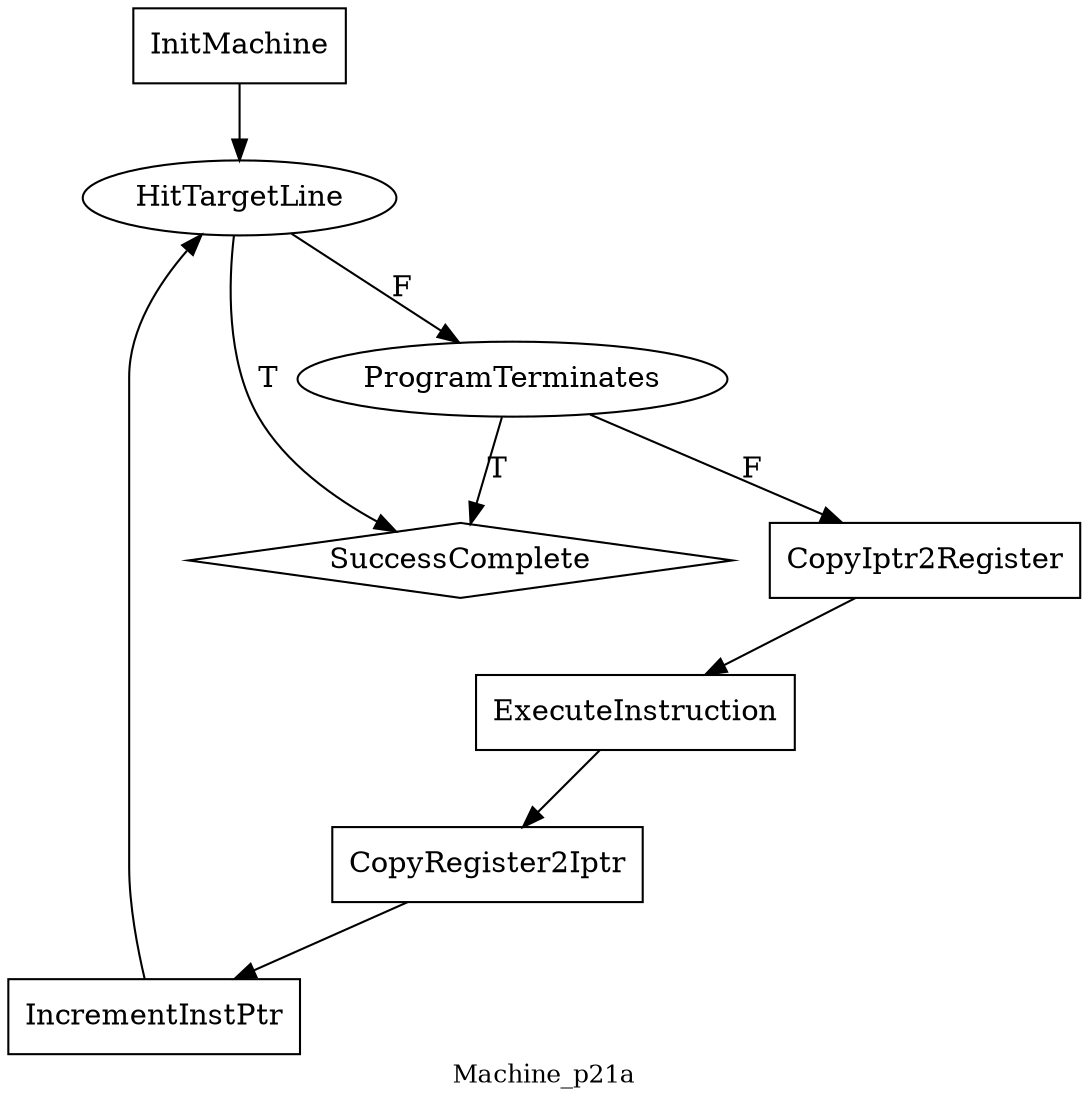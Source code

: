 digraph MyGraphName {
node [shape=box] InitMachine; CopyIptr2Register; ExecuteInstruction; CopyRegister2Iptr; IncrementInstPtr
node [shape=diamond] SuccessComplete
node [shape=ellipse] HitTargetLine; ProgramTerminates
IncrementInstPtr->HitTargetLine ;
HitTargetLine->ProgramTerminates [label=F];
ExecuteInstruction->CopyRegister2Iptr ;
ProgramTerminates->SuccessComplete [label=T];
CopyRegister2Iptr->IncrementInstPtr ;
ProgramTerminates->CopyIptr2Register [label=F];
HitTargetLine->SuccessComplete [label=T];
InitMachine->HitTargetLine ;
CopyIptr2Register->ExecuteInstruction ;
overlap=false
label=Machine_p21a
fontsize=12
}
